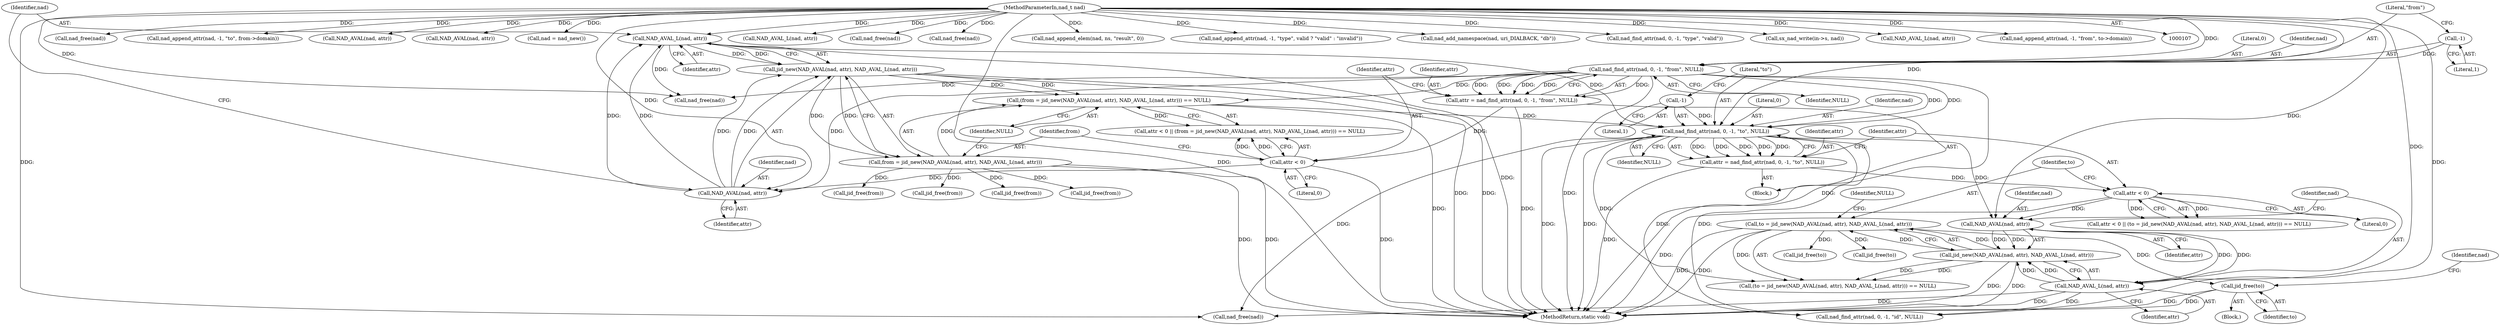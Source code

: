 digraph "0_jabberd2_aabcffae560d5fd00cd1d2ffce5d760353cf0a4d_0@API" {
"1000203" [label="(Call,jid_free(to))"];
"1000165" [label="(Call,to = jid_new(NAD_AVAL(nad, attr), NAD_AVAL_L(nad, attr)))"];
"1000167" [label="(Call,jid_new(NAD_AVAL(nad, attr), NAD_AVAL_L(nad, attr)))"];
"1000168" [label="(Call,NAD_AVAL(nad, attr))"];
"1000152" [label="(Call,nad_find_attr(nad, 0, -1, \"to\", NULL))"];
"1000139" [label="(Call,NAD_AVAL_L(nad, attr))"];
"1000136" [label="(Call,NAD_AVAL(nad, attr))"];
"1000120" [label="(Call,nad_find_attr(nad, 0, -1, \"from\", NULL))"];
"1000109" [label="(MethodParameterIn,nad_t nad)"];
"1000123" [label="(Call,-1)"];
"1000129" [label="(Call,attr < 0)"];
"1000118" [label="(Call,attr = nad_find_attr(nad, 0, -1, \"from\", NULL))"];
"1000155" [label="(Call,-1)"];
"1000132" [label="(Call,(from = jid_new(NAD_AVAL(nad, attr), NAD_AVAL_L(nad, attr))) == NULL)"];
"1000133" [label="(Call,from = jid_new(NAD_AVAL(nad, attr), NAD_AVAL_L(nad, attr)))"];
"1000135" [label="(Call,jid_new(NAD_AVAL(nad, attr), NAD_AVAL_L(nad, attr)))"];
"1000161" [label="(Call,attr < 0)"];
"1000150" [label="(Call,attr = nad_find_attr(nad, 0, -1, \"to\", NULL))"];
"1000171" [label="(Call,NAD_AVAL_L(nad, attr))"];
"1000205" [label="(Call,nad_free(nad))"];
"1000168" [label="(Call,NAD_AVAL(nad, attr))"];
"1000154" [label="(Literal,0)"];
"1000135" [label="(Call,jid_new(NAD_AVAL(nad, attr), NAD_AVAL_L(nad, attr)))"];
"1000128" [label="(Call,attr < 0 || (from = jid_new(NAD_AVAL(nad, attr), NAD_AVAL_L(nad, attr))) == NULL)"];
"1000368" [label="(Call,nad_append_attr(nad, -1, \"to\", from->domain))"];
"1000142" [label="(Identifier,NULL)"];
"1000201" [label="(Call,jid_free(from))"];
"1000138" [label="(Identifier,attr)"];
"1000414" [label="(Call,jid_free(to))"];
"1000110" [label="(Block,)"];
"1000416" [label="(MethodReturn,static void)"];
"1000119" [label="(Identifier,attr)"];
"1000163" [label="(Literal,0)"];
"1000203" [label="(Call,jid_free(to))"];
"1000109" [label="(MethodParameterIn,nad_t nad)"];
"1000155" [label="(Call,-1)"];
"1000169" [label="(Identifier,nad)"];
"1000122" [label="(Literal,0)"];
"1000216" [label="(Call,NAD_AVAL(nad, attr))"];
"1000179" [label="(Call,jid_free(from))"];
"1000236" [label="(Call,jid_free(from))"];
"1000139" [label="(Call,NAD_AVAL_L(nad, attr))"];
"1000174" [label="(Identifier,NULL)"];
"1000120" [label="(Call,nad_find_attr(nad, 0, -1, \"from\", NULL))"];
"1000171" [label="(Call,NAD_AVAL_L(nad, attr))"];
"1000206" [label="(Identifier,nad)"];
"1000166" [label="(Identifier,to)"];
"1000170" [label="(Identifier,attr)"];
"1000152" [label="(Call,nad_find_attr(nad, 0, -1, \"to\", NULL))"];
"1000233" [label="(Call,NAD_AVAL(nad, attr))"];
"1000140" [label="(Identifier,nad)"];
"1000354" [label="(Call,nad = nad_new())"];
"1000162" [label="(Identifier,attr)"];
"1000181" [label="(Call,nad_free(nad))"];
"1000219" [label="(Call,NAD_AVAL_L(nad, attr))"];
"1000161" [label="(Call,attr < 0)"];
"1000240" [label="(Call,nad_free(nad))"];
"1000348" [label="(Call,nad_free(nad))"];
"1000186" [label="(Call,nad_find_attr(nad, 0, -1, \"id\", NULL))"];
"1000125" [label="(Literal,\"from\")"];
"1000151" [label="(Identifier,attr)"];
"1000131" [label="(Literal,0)"];
"1000204" [label="(Identifier,to)"];
"1000153" [label="(Identifier,nad)"];
"1000150" [label="(Call,attr = nad_find_attr(nad, 0, -1, \"to\", NULL))"];
"1000363" [label="(Call,nad_append_elem(nad, ns, \"result\", 0))"];
"1000160" [label="(Call,attr < 0 || (to = jid_new(NAD_AVAL(nad, attr), NAD_AVAL_L(nad, attr))) == NULL)"];
"1000164" [label="(Call,(to = jid_new(NAD_AVAL(nad, attr), NAD_AVAL_L(nad, attr))) == NULL)"];
"1000137" [label="(Identifier,nad)"];
"1000173" [label="(Identifier,attr)"];
"1000238" [label="(Call,jid_free(to))"];
"1000132" [label="(Call,(from = jid_new(NAD_AVAL(nad, attr), NAD_AVAL_L(nad, attr))) == NULL)"];
"1000118" [label="(Call,attr = nad_find_attr(nad, 0, -1, \"from\", NULL))"];
"1000165" [label="(Call,to = jid_new(NAD_AVAL(nad, attr), NAD_AVAL_L(nad, attr)))"];
"1000412" [label="(Call,jid_free(from))"];
"1000384" [label="(Call,nad_append_attr(nad, -1, \"type\", valid ? \"valid\" : \"invalid\"))"];
"1000141" [label="(Identifier,attr)"];
"1000359" [label="(Call,nad_add_namespace(nad, uri_DIALBACK, \"db\"))"];
"1000255" [label="(Call,nad_find_attr(nad, 0, -1, \"type\", \"valid\"))"];
"1000121" [label="(Identifier,nad)"];
"1000156" [label="(Literal,1)"];
"1000393" [label="(Call,sx_nad_write(in->s, nad))"];
"1000230" [label="(Call,NAD_AVAL_L(nad, attr))"];
"1000158" [label="(Identifier,NULL)"];
"1000123" [label="(Call,-1)"];
"1000376" [label="(Call,nad_append_attr(nad, -1, \"from\", to->domain))"];
"1000133" [label="(Call,from = jid_new(NAD_AVAL(nad, attr), NAD_AVAL_L(nad, attr)))"];
"1000136" [label="(Call,NAD_AVAL(nad, attr))"];
"1000147" [label="(Call,nad_free(nad))"];
"1000129" [label="(Call,attr < 0)"];
"1000167" [label="(Call,jid_new(NAD_AVAL(nad, attr), NAD_AVAL_L(nad, attr)))"];
"1000157" [label="(Literal,\"to\")"];
"1000126" [label="(Identifier,NULL)"];
"1000124" [label="(Literal,1)"];
"1000130" [label="(Identifier,attr)"];
"1000134" [label="(Identifier,from)"];
"1000197" [label="(Block,)"];
"1000172" [label="(Identifier,nad)"];
"1000203" -> "1000197"  [label="AST: "];
"1000203" -> "1000204"  [label="CFG: "];
"1000204" -> "1000203"  [label="AST: "];
"1000206" -> "1000203"  [label="CFG: "];
"1000203" -> "1000416"  [label="DDG: "];
"1000203" -> "1000416"  [label="DDG: "];
"1000165" -> "1000203"  [label="DDG: "];
"1000165" -> "1000164"  [label="AST: "];
"1000165" -> "1000167"  [label="CFG: "];
"1000166" -> "1000165"  [label="AST: "];
"1000167" -> "1000165"  [label="AST: "];
"1000174" -> "1000165"  [label="CFG: "];
"1000165" -> "1000416"  [label="DDG: "];
"1000165" -> "1000416"  [label="DDG: "];
"1000165" -> "1000164"  [label="DDG: "];
"1000167" -> "1000165"  [label="DDG: "];
"1000167" -> "1000165"  [label="DDG: "];
"1000165" -> "1000238"  [label="DDG: "];
"1000165" -> "1000414"  [label="DDG: "];
"1000167" -> "1000171"  [label="CFG: "];
"1000168" -> "1000167"  [label="AST: "];
"1000171" -> "1000167"  [label="AST: "];
"1000167" -> "1000416"  [label="DDG: "];
"1000167" -> "1000416"  [label="DDG: "];
"1000167" -> "1000164"  [label="DDG: "];
"1000167" -> "1000164"  [label="DDG: "];
"1000168" -> "1000167"  [label="DDG: "];
"1000168" -> "1000167"  [label="DDG: "];
"1000171" -> "1000167"  [label="DDG: "];
"1000171" -> "1000167"  [label="DDG: "];
"1000168" -> "1000170"  [label="CFG: "];
"1000169" -> "1000168"  [label="AST: "];
"1000170" -> "1000168"  [label="AST: "];
"1000172" -> "1000168"  [label="CFG: "];
"1000152" -> "1000168"  [label="DDG: "];
"1000109" -> "1000168"  [label="DDG: "];
"1000161" -> "1000168"  [label="DDG: "];
"1000168" -> "1000171"  [label="DDG: "];
"1000168" -> "1000171"  [label="DDG: "];
"1000152" -> "1000150"  [label="AST: "];
"1000152" -> "1000158"  [label="CFG: "];
"1000153" -> "1000152"  [label="AST: "];
"1000154" -> "1000152"  [label="AST: "];
"1000155" -> "1000152"  [label="AST: "];
"1000157" -> "1000152"  [label="AST: "];
"1000158" -> "1000152"  [label="AST: "];
"1000150" -> "1000152"  [label="CFG: "];
"1000152" -> "1000416"  [label="DDG: "];
"1000152" -> "1000416"  [label="DDG: "];
"1000152" -> "1000150"  [label="DDG: "];
"1000152" -> "1000150"  [label="DDG: "];
"1000152" -> "1000150"  [label="DDG: "];
"1000152" -> "1000150"  [label="DDG: "];
"1000152" -> "1000150"  [label="DDG: "];
"1000139" -> "1000152"  [label="DDG: "];
"1000120" -> "1000152"  [label="DDG: "];
"1000120" -> "1000152"  [label="DDG: "];
"1000109" -> "1000152"  [label="DDG: "];
"1000155" -> "1000152"  [label="DDG: "];
"1000132" -> "1000152"  [label="DDG: "];
"1000152" -> "1000164"  [label="DDG: "];
"1000152" -> "1000181"  [label="DDG: "];
"1000152" -> "1000186"  [label="DDG: "];
"1000152" -> "1000186"  [label="DDG: "];
"1000139" -> "1000135"  [label="AST: "];
"1000139" -> "1000141"  [label="CFG: "];
"1000140" -> "1000139"  [label="AST: "];
"1000141" -> "1000139"  [label="AST: "];
"1000135" -> "1000139"  [label="CFG: "];
"1000139" -> "1000416"  [label="DDG: "];
"1000139" -> "1000135"  [label="DDG: "];
"1000139" -> "1000135"  [label="DDG: "];
"1000136" -> "1000139"  [label="DDG: "];
"1000136" -> "1000139"  [label="DDG: "];
"1000109" -> "1000139"  [label="DDG: "];
"1000139" -> "1000147"  [label="DDG: "];
"1000136" -> "1000135"  [label="AST: "];
"1000136" -> "1000138"  [label="CFG: "];
"1000137" -> "1000136"  [label="AST: "];
"1000138" -> "1000136"  [label="AST: "];
"1000140" -> "1000136"  [label="CFG: "];
"1000136" -> "1000135"  [label="DDG: "];
"1000136" -> "1000135"  [label="DDG: "];
"1000120" -> "1000136"  [label="DDG: "];
"1000109" -> "1000136"  [label="DDG: "];
"1000129" -> "1000136"  [label="DDG: "];
"1000120" -> "1000118"  [label="AST: "];
"1000120" -> "1000126"  [label="CFG: "];
"1000121" -> "1000120"  [label="AST: "];
"1000122" -> "1000120"  [label="AST: "];
"1000123" -> "1000120"  [label="AST: "];
"1000125" -> "1000120"  [label="AST: "];
"1000126" -> "1000120"  [label="AST: "];
"1000118" -> "1000120"  [label="CFG: "];
"1000120" -> "1000416"  [label="DDG: "];
"1000120" -> "1000416"  [label="DDG: "];
"1000120" -> "1000118"  [label="DDG: "];
"1000120" -> "1000118"  [label="DDG: "];
"1000120" -> "1000118"  [label="DDG: "];
"1000120" -> "1000118"  [label="DDG: "];
"1000120" -> "1000118"  [label="DDG: "];
"1000109" -> "1000120"  [label="DDG: "];
"1000123" -> "1000120"  [label="DDG: "];
"1000120" -> "1000132"  [label="DDG: "];
"1000120" -> "1000147"  [label="DDG: "];
"1000109" -> "1000107"  [label="AST: "];
"1000109" -> "1000416"  [label="DDG: "];
"1000109" -> "1000147"  [label="DDG: "];
"1000109" -> "1000171"  [label="DDG: "];
"1000109" -> "1000181"  [label="DDG: "];
"1000109" -> "1000186"  [label="DDG: "];
"1000109" -> "1000205"  [label="DDG: "];
"1000109" -> "1000216"  [label="DDG: "];
"1000109" -> "1000219"  [label="DDG: "];
"1000109" -> "1000230"  [label="DDG: "];
"1000109" -> "1000233"  [label="DDG: "];
"1000109" -> "1000240"  [label="DDG: "];
"1000109" -> "1000255"  [label="DDG: "];
"1000109" -> "1000348"  [label="DDG: "];
"1000109" -> "1000354"  [label="DDG: "];
"1000109" -> "1000359"  [label="DDG: "];
"1000109" -> "1000363"  [label="DDG: "];
"1000109" -> "1000368"  [label="DDG: "];
"1000109" -> "1000376"  [label="DDG: "];
"1000109" -> "1000384"  [label="DDG: "];
"1000109" -> "1000393"  [label="DDG: "];
"1000123" -> "1000124"  [label="CFG: "];
"1000124" -> "1000123"  [label="AST: "];
"1000125" -> "1000123"  [label="CFG: "];
"1000129" -> "1000128"  [label="AST: "];
"1000129" -> "1000131"  [label="CFG: "];
"1000130" -> "1000129"  [label="AST: "];
"1000131" -> "1000129"  [label="AST: "];
"1000134" -> "1000129"  [label="CFG: "];
"1000128" -> "1000129"  [label="CFG: "];
"1000129" -> "1000416"  [label="DDG: "];
"1000129" -> "1000128"  [label="DDG: "];
"1000129" -> "1000128"  [label="DDG: "];
"1000118" -> "1000129"  [label="DDG: "];
"1000118" -> "1000110"  [label="AST: "];
"1000119" -> "1000118"  [label="AST: "];
"1000130" -> "1000118"  [label="CFG: "];
"1000118" -> "1000416"  [label="DDG: "];
"1000155" -> "1000156"  [label="CFG: "];
"1000156" -> "1000155"  [label="AST: "];
"1000157" -> "1000155"  [label="CFG: "];
"1000132" -> "1000128"  [label="AST: "];
"1000132" -> "1000142"  [label="CFG: "];
"1000133" -> "1000132"  [label="AST: "];
"1000142" -> "1000132"  [label="AST: "];
"1000128" -> "1000132"  [label="CFG: "];
"1000132" -> "1000416"  [label="DDG: "];
"1000132" -> "1000128"  [label="DDG: "];
"1000133" -> "1000132"  [label="DDG: "];
"1000135" -> "1000132"  [label="DDG: "];
"1000135" -> "1000132"  [label="DDG: "];
"1000133" -> "1000135"  [label="CFG: "];
"1000134" -> "1000133"  [label="AST: "];
"1000135" -> "1000133"  [label="AST: "];
"1000142" -> "1000133"  [label="CFG: "];
"1000133" -> "1000416"  [label="DDG: "];
"1000133" -> "1000416"  [label="DDG: "];
"1000135" -> "1000133"  [label="DDG: "];
"1000135" -> "1000133"  [label="DDG: "];
"1000133" -> "1000179"  [label="DDG: "];
"1000133" -> "1000201"  [label="DDG: "];
"1000133" -> "1000236"  [label="DDG: "];
"1000133" -> "1000412"  [label="DDG: "];
"1000135" -> "1000416"  [label="DDG: "];
"1000135" -> "1000416"  [label="DDG: "];
"1000161" -> "1000160"  [label="AST: "];
"1000161" -> "1000163"  [label="CFG: "];
"1000162" -> "1000161"  [label="AST: "];
"1000163" -> "1000161"  [label="AST: "];
"1000166" -> "1000161"  [label="CFG: "];
"1000160" -> "1000161"  [label="CFG: "];
"1000161" -> "1000416"  [label="DDG: "];
"1000161" -> "1000160"  [label="DDG: "];
"1000161" -> "1000160"  [label="DDG: "];
"1000150" -> "1000161"  [label="DDG: "];
"1000150" -> "1000110"  [label="AST: "];
"1000151" -> "1000150"  [label="AST: "];
"1000162" -> "1000150"  [label="CFG: "];
"1000150" -> "1000416"  [label="DDG: "];
"1000171" -> "1000173"  [label="CFG: "];
"1000172" -> "1000171"  [label="AST: "];
"1000173" -> "1000171"  [label="AST: "];
"1000171" -> "1000416"  [label="DDG: "];
"1000171" -> "1000181"  [label="DDG: "];
"1000171" -> "1000186"  [label="DDG: "];
}
